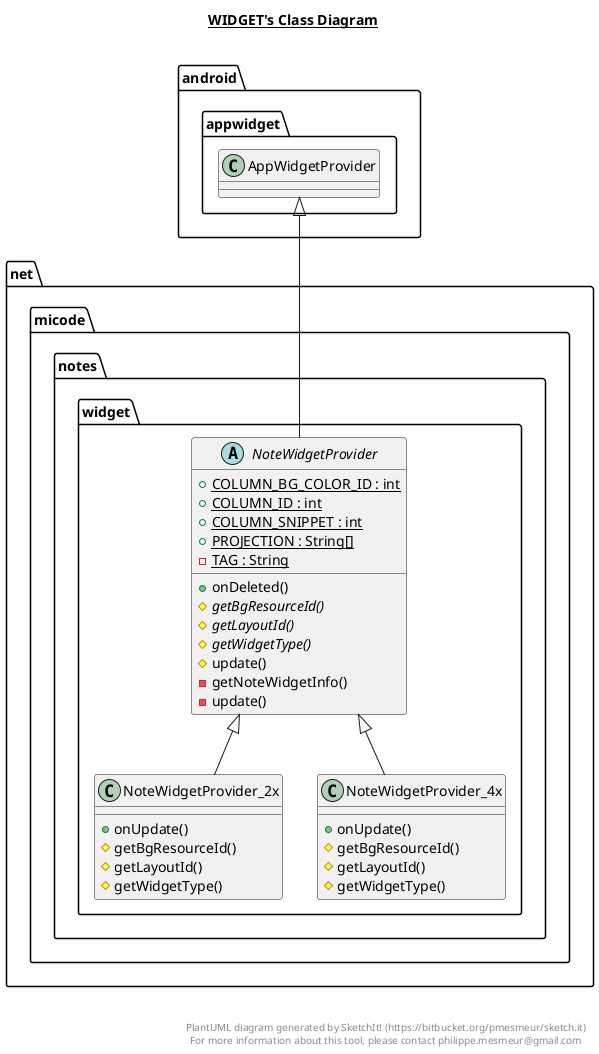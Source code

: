 @startuml

title __WIDGET's Class Diagram__\n

  namespace net.micode.notes {
    namespace widget {
      abstract class net.micode.notes.widget.NoteWidgetProvider {
          {static} + COLUMN_BG_COLOR_ID : int
          {static} + COLUMN_ID : int
          {static} + COLUMN_SNIPPET : int
          {static} + PROJECTION : String[]
          {static} - TAG : String
          + onDeleted()
          {abstract} # getBgResourceId()
          {abstract} # getLayoutId()
          {abstract} # getWidgetType()
          # update()
          - getNoteWidgetInfo()
          - update()
      }
    }
  }
  

  namespace net.micode.notes {
    namespace widget {
      class net.micode.notes.widget.NoteWidgetProvider_2x {
          + onUpdate()
          # getBgResourceId()
          # getLayoutId()
          # getWidgetType()
      }
    }
  }
  

  namespace net.micode.notes {
    namespace widget {
      class net.micode.notes.widget.NoteWidgetProvider_4x {
          + onUpdate()
          # getBgResourceId()
          # getLayoutId()
          # getWidgetType()
      }
    }
  }
  

  net.micode.notes.widget.NoteWidgetProvider -up-|> android.appwidget.AppWidgetProvider
  net.micode.notes.widget.NoteWidgetProvider_2x -up-|> net.micode.notes.widget.NoteWidgetProvider
  net.micode.notes.widget.NoteWidgetProvider_4x -up-|> net.micode.notes.widget.NoteWidgetProvider


right footer


PlantUML diagram generated by SketchIt! (https://bitbucket.org/pmesmeur/sketch.it)
For more information about this tool, please contact philippe.mesmeur@gmail.com
endfooter

@enduml
